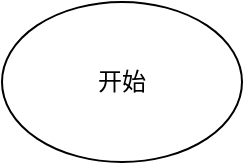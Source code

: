 <mxfile>
    <diagram id="yc3-UoR3Tgwy9VBtutHV" name="第 1 页">
        <mxGraphModel dx="833" dy="617" grid="1" gridSize="10" guides="1" tooltips="1" connect="1" arrows="1" fold="1" page="1" pageScale="1" pageWidth="827" pageHeight="1169" math="0" shadow="0">
            <root>
                <mxCell id="0"/>
                <mxCell id="1" parent="0"/>
                <mxCell id="2" value="开始" style="ellipse;whiteSpace=wrap;html=1;" vertex="1" parent="1">
                    <mxGeometry x="280" y="20" width="120" height="80" as="geometry"/>
                </mxCell>
            </root>
        </mxGraphModel>
    </diagram>
</mxfile>